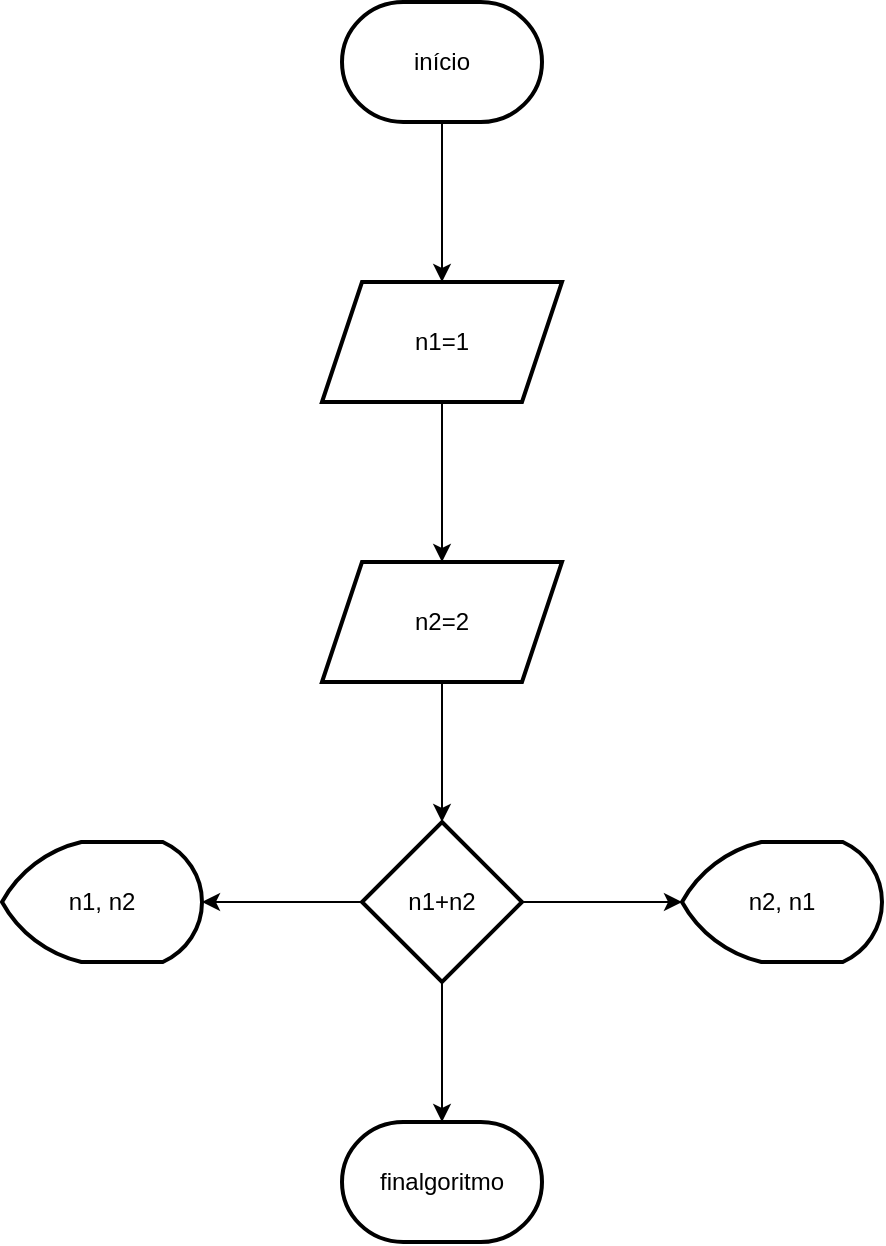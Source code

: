 <mxfile version="24.7.6" pages="5">
  <diagram id="C5RBs43oDa-KdzZeNtuy" name="Page-1">
    <mxGraphModel dx="880" dy="506" grid="1" gridSize="10" guides="1" tooltips="1" connect="1" arrows="1" fold="1" page="1" pageScale="1" pageWidth="827" pageHeight="1169" math="0" shadow="0">
      <root>
        <mxCell id="WIyWlLk6GJQsqaUBKTNV-0" />
        <mxCell id="WIyWlLk6GJQsqaUBKTNV-1" parent="WIyWlLk6GJQsqaUBKTNV-0" />
        <mxCell id="yxL2poeIipm9ygX3MbpQ-2" value="" style="edgeStyle=orthogonalEdgeStyle;rounded=0;orthogonalLoop=1;jettySize=auto;html=1;" edge="1" parent="WIyWlLk6GJQsqaUBKTNV-1" source="yxL2poeIipm9ygX3MbpQ-0" target="yxL2poeIipm9ygX3MbpQ-1">
          <mxGeometry relative="1" as="geometry" />
        </mxCell>
        <mxCell id="yxL2poeIipm9ygX3MbpQ-0" value="&lt;font style=&quot;vertical-align: inherit;&quot;&gt;&lt;font style=&quot;vertical-align: inherit;&quot;&gt;início&lt;/font&gt;&lt;/font&gt;" style="strokeWidth=2;html=1;shape=mxgraph.flowchart.terminator;whiteSpace=wrap;" vertex="1" parent="WIyWlLk6GJQsqaUBKTNV-1">
          <mxGeometry x="360" y="230" width="100" height="60" as="geometry" />
        </mxCell>
        <mxCell id="yxL2poeIipm9ygX3MbpQ-4" value="" style="edgeStyle=orthogonalEdgeStyle;rounded=0;orthogonalLoop=1;jettySize=auto;html=1;" edge="1" parent="WIyWlLk6GJQsqaUBKTNV-1" source="yxL2poeIipm9ygX3MbpQ-1" target="yxL2poeIipm9ygX3MbpQ-3">
          <mxGeometry relative="1" as="geometry" />
        </mxCell>
        <mxCell id="yxL2poeIipm9ygX3MbpQ-1" value="&lt;font style=&quot;vertical-align: inherit;&quot;&gt;&lt;font style=&quot;vertical-align: inherit;&quot;&gt;n1=1&lt;/font&gt;&lt;/font&gt;" style="shape=parallelogram;perimeter=parallelogramPerimeter;whiteSpace=wrap;html=1;fixedSize=1;strokeWidth=2;" vertex="1" parent="WIyWlLk6GJQsqaUBKTNV-1">
          <mxGeometry x="350" y="370" width="120" height="60" as="geometry" />
        </mxCell>
        <mxCell id="yxL2poeIipm9ygX3MbpQ-6" value="" style="edgeStyle=orthogonalEdgeStyle;rounded=0;orthogonalLoop=1;jettySize=auto;html=1;" edge="1" parent="WIyWlLk6GJQsqaUBKTNV-1" source="yxL2poeIipm9ygX3MbpQ-3" target="yxL2poeIipm9ygX3MbpQ-5">
          <mxGeometry relative="1" as="geometry" />
        </mxCell>
        <mxCell id="yxL2poeIipm9ygX3MbpQ-3" value="&lt;font style=&quot;vertical-align: inherit;&quot;&gt;&lt;font style=&quot;vertical-align: inherit;&quot;&gt;&lt;font style=&quot;vertical-align: inherit;&quot;&gt;&lt;font style=&quot;vertical-align: inherit;&quot;&gt;n2=2&lt;/font&gt;&lt;/font&gt;&lt;/font&gt;&lt;/font&gt;" style="shape=parallelogram;perimeter=parallelogramPerimeter;whiteSpace=wrap;html=1;fixedSize=1;strokeWidth=2;" vertex="1" parent="WIyWlLk6GJQsqaUBKTNV-1">
          <mxGeometry x="350" y="510" width="120" height="60" as="geometry" />
        </mxCell>
        <mxCell id="yxL2poeIipm9ygX3MbpQ-8" style="edgeStyle=orthogonalEdgeStyle;rounded=0;orthogonalLoop=1;jettySize=auto;html=1;exitX=0;exitY=0.5;exitDx=0;exitDy=0;" edge="1" parent="WIyWlLk6GJQsqaUBKTNV-1" source="yxL2poeIipm9ygX3MbpQ-5" target="yxL2poeIipm9ygX3MbpQ-7">
          <mxGeometry relative="1" as="geometry" />
        </mxCell>
        <mxCell id="yxL2poeIipm9ygX3MbpQ-12" style="edgeStyle=orthogonalEdgeStyle;rounded=0;orthogonalLoop=1;jettySize=auto;html=1;exitX=0.5;exitY=1;exitDx=0;exitDy=0;" edge="1" parent="WIyWlLk6GJQsqaUBKTNV-1" source="yxL2poeIipm9ygX3MbpQ-5" target="yxL2poeIipm9ygX3MbpQ-11">
          <mxGeometry relative="1" as="geometry" />
        </mxCell>
        <mxCell id="yxL2poeIipm9ygX3MbpQ-5" value="&lt;font style=&quot;vertical-align: inherit;&quot;&gt;&lt;font style=&quot;vertical-align: inherit;&quot;&gt;n1+n2&lt;/font&gt;&lt;/font&gt;" style="rhombus;whiteSpace=wrap;html=1;strokeWidth=2;" vertex="1" parent="WIyWlLk6GJQsqaUBKTNV-1">
          <mxGeometry x="370" y="640" width="80" height="80" as="geometry" />
        </mxCell>
        <mxCell id="yxL2poeIipm9ygX3MbpQ-7" value="&lt;font style=&quot;vertical-align: inherit;&quot;&gt;&lt;font style=&quot;vertical-align: inherit;&quot;&gt;n1, n2&lt;/font&gt;&lt;/font&gt;" style="strokeWidth=2;html=1;shape=mxgraph.flowchart.display;whiteSpace=wrap;" vertex="1" parent="WIyWlLk6GJQsqaUBKTNV-1">
          <mxGeometry x="190" y="650" width="100" height="60" as="geometry" />
        </mxCell>
        <mxCell id="yxL2poeIipm9ygX3MbpQ-9" value="&lt;font style=&quot;vertical-align: inherit;&quot;&gt;&lt;font style=&quot;vertical-align: inherit;&quot;&gt;n2, n1&lt;/font&gt;&lt;/font&gt;" style="strokeWidth=2;html=1;shape=mxgraph.flowchart.display;whiteSpace=wrap;" vertex="1" parent="WIyWlLk6GJQsqaUBKTNV-1">
          <mxGeometry x="530" y="650" width="100" height="60" as="geometry" />
        </mxCell>
        <mxCell id="yxL2poeIipm9ygX3MbpQ-10" style="edgeStyle=orthogonalEdgeStyle;rounded=0;orthogonalLoop=1;jettySize=auto;html=1;exitX=1;exitY=0.5;exitDx=0;exitDy=0;entryX=0;entryY=0.5;entryDx=0;entryDy=0;entryPerimeter=0;" edge="1" parent="WIyWlLk6GJQsqaUBKTNV-1" source="yxL2poeIipm9ygX3MbpQ-5" target="yxL2poeIipm9ygX3MbpQ-9">
          <mxGeometry relative="1" as="geometry" />
        </mxCell>
        <mxCell id="yxL2poeIipm9ygX3MbpQ-11" value="&lt;font style=&quot;vertical-align: inherit;&quot;&gt;&lt;font style=&quot;vertical-align: inherit;&quot;&gt;finalgoritmo&lt;/font&gt;&lt;/font&gt;" style="strokeWidth=2;html=1;shape=mxgraph.flowchart.terminator;whiteSpace=wrap;" vertex="1" parent="WIyWlLk6GJQsqaUBKTNV-1">
          <mxGeometry x="360" y="790" width="100" height="60" as="geometry" />
        </mxCell>
      </root>
    </mxGraphModel>
  </diagram>
  <diagram id="B5HeySGw2GYvPykJS7FT" name="Page-2">
    <mxGraphModel dx="880" dy="506" grid="1" gridSize="10" guides="1" tooltips="1" connect="1" arrows="1" fold="1" page="1" pageScale="1" pageWidth="850" pageHeight="1100" math="0" shadow="0">
      <root>
        <mxCell id="0" />
        <mxCell id="1" parent="0" />
      </root>
    </mxGraphModel>
  </diagram>
  <diagram id="SpALdtVK8qqv56tYsW1y" name="Page-3">
    <mxGraphModel dx="880" dy="506" grid="1" gridSize="10" guides="1" tooltips="1" connect="1" arrows="1" fold="1" page="1" pageScale="1" pageWidth="850" pageHeight="1100" math="0" shadow="0">
      <root>
        <mxCell id="0" />
        <mxCell id="1" parent="0" />
        <mxCell id="aPD2CNv3WCLXltPuaW9t-1" value="" style="edgeStyle=orthogonalEdgeStyle;rounded=0;orthogonalLoop=1;jettySize=auto;html=1;" edge="1" parent="1" source="aPD2CNv3WCLXltPuaW9t-2" target="aPD2CNv3WCLXltPuaW9t-4">
          <mxGeometry relative="1" as="geometry" />
        </mxCell>
        <mxCell id="aPD2CNv3WCLXltPuaW9t-2" value="&lt;font style=&quot;vertical-align: inherit;&quot;&gt;&lt;font style=&quot;vertical-align: inherit;&quot;&gt;início&lt;/font&gt;&lt;/font&gt;" style="strokeWidth=2;html=1;shape=mxgraph.flowchart.terminator;whiteSpace=wrap;" vertex="1" parent="1">
          <mxGeometry x="360" y="230" width="100" height="60" as="geometry" />
        </mxCell>
        <mxCell id="aPD2CNv3WCLXltPuaW9t-3" value="" style="edgeStyle=orthogonalEdgeStyle;rounded=0;orthogonalLoop=1;jettySize=auto;html=1;" edge="1" parent="1" source="aPD2CNv3WCLXltPuaW9t-4" target="aPD2CNv3WCLXltPuaW9t-6">
          <mxGeometry relative="1" as="geometry" />
        </mxCell>
        <mxCell id="aPD2CNv3WCLXltPuaW9t-4" value="&lt;font style=&quot;vertical-align: inherit;&quot;&gt;&lt;font style=&quot;vertical-align: inherit;&quot;&gt;n=190&lt;/font&gt;&lt;/font&gt;" style="shape=parallelogram;perimeter=parallelogramPerimeter;whiteSpace=wrap;html=1;fixedSize=1;strokeWidth=2;" vertex="1" parent="1">
          <mxGeometry x="350" y="370" width="120" height="60" as="geometry" />
        </mxCell>
        <mxCell id="aPD2CNv3WCLXltPuaW9t-5" value="" style="edgeStyle=orthogonalEdgeStyle;rounded=0;orthogonalLoop=1;jettySize=auto;html=1;" edge="1" parent="1" source="aPD2CNv3WCLXltPuaW9t-6" target="aPD2CNv3WCLXltPuaW9t-8">
          <mxGeometry relative="1" as="geometry" />
        </mxCell>
        <mxCell id="aPD2CNv3WCLXltPuaW9t-6" value="&lt;font style=&quot;vertical-align: inherit;&quot;&gt;&lt;font style=&quot;vertical-align: inherit;&quot;&gt;&lt;font style=&quot;vertical-align: inherit;&quot;&gt;&lt;font style=&quot;vertical-align: inherit;&quot;&gt;n2=2&lt;/font&gt;&lt;/font&gt;&lt;/font&gt;&lt;/font&gt;" style="shape=parallelogram;perimeter=parallelogramPerimeter;whiteSpace=wrap;html=1;fixedSize=1;strokeWidth=2;" vertex="1" parent="1">
          <mxGeometry x="350" y="510" width="120" height="60" as="geometry" />
        </mxCell>
        <mxCell id="aPD2CNv3WCLXltPuaW9t-7" style="edgeStyle=orthogonalEdgeStyle;rounded=0;orthogonalLoop=1;jettySize=auto;html=1;exitX=0.5;exitY=1;exitDx=0;exitDy=0;" edge="1" parent="1" source="aPD2CNv3WCLXltPuaW9t-8" target="aPD2CNv3WCLXltPuaW9t-11">
          <mxGeometry relative="1" as="geometry" />
        </mxCell>
        <mxCell id="aPD2CNv3WCLXltPuaW9t-8" value="&lt;font style=&quot;vertical-align: inherit;&quot;&gt;&lt;font style=&quot;vertical-align: inherit;&quot;&gt;n1+n2&amp;lt;20&lt;/font&gt;&lt;/font&gt;" style="rhombus;whiteSpace=wrap;html=1;strokeWidth=2;" vertex="1" parent="1">
          <mxGeometry x="370" y="640" width="80" height="80" as="geometry" />
        </mxCell>
        <mxCell id="aPD2CNv3WCLXltPuaW9t-9" value="&lt;font style=&quot;vertical-align: inherit;&quot;&gt;&lt;font style=&quot;vertical-align: inherit;&quot;&gt;n2, n1&lt;/font&gt;&lt;/font&gt;" style="strokeWidth=2;html=1;shape=mxgraph.flowchart.display;whiteSpace=wrap;" vertex="1" parent="1">
          <mxGeometry x="530" y="650" width="100" height="60" as="geometry" />
        </mxCell>
        <mxCell id="aPD2CNv3WCLXltPuaW9t-10" style="edgeStyle=orthogonalEdgeStyle;rounded=0;orthogonalLoop=1;jettySize=auto;html=1;exitX=1;exitY=0.5;exitDx=0;exitDy=0;entryX=0;entryY=0.5;entryDx=0;entryDy=0;entryPerimeter=0;" edge="1" parent="1" source="aPD2CNv3WCLXltPuaW9t-8" target="aPD2CNv3WCLXltPuaW9t-9">
          <mxGeometry relative="1" as="geometry" />
        </mxCell>
        <mxCell id="aPD2CNv3WCLXltPuaW9t-11" value="&lt;font style=&quot;vertical-align: inherit;&quot;&gt;&lt;font style=&quot;vertical-align: inherit;&quot;&gt;finalgoritmo&lt;/font&gt;&lt;/font&gt;" style="strokeWidth=2;html=1;shape=mxgraph.flowchart.terminator;whiteSpace=wrap;" vertex="1" parent="1">
          <mxGeometry x="360" y="790" width="100" height="60" as="geometry" />
        </mxCell>
        <mxCell id="aPD2CNv3WCLXltPuaW9t-12" style="edgeStyle=orthogonalEdgeStyle;rounded=0;orthogonalLoop=1;jettySize=auto;html=1;exitX=0.5;exitY=1;exitDx=0;exitDy=0;exitPerimeter=0;entryX=1;entryY=0.5;entryDx=0;entryDy=0;entryPerimeter=0;" edge="1" parent="1" source="aPD2CNv3WCLXltPuaW9t-9" target="aPD2CNv3WCLXltPuaW9t-11">
          <mxGeometry relative="1" as="geometry" />
        </mxCell>
      </root>
    </mxGraphModel>
  </diagram>
  <diagram id="xjHbt2aWxVz6MUvffcOL" name="Page-4">
    <mxGraphModel dx="880" dy="506" grid="1" gridSize="10" guides="1" tooltips="1" connect="1" arrows="1" fold="1" page="1" pageScale="1" pageWidth="850" pageHeight="1100" math="0" shadow="0">
      <root>
        <mxCell id="0" />
        <mxCell id="1" parent="0" />
      </root>
    </mxGraphModel>
  </diagram>
  <diagram id="4HxoyWR-YGNeIQFnQ2va" name="Page-5">
    <mxGraphModel dx="880" dy="506" grid="1" gridSize="10" guides="1" tooltips="1" connect="1" arrows="1" fold="1" page="1" pageScale="1" pageWidth="850" pageHeight="1100" math="0" shadow="0">
      <root>
        <mxCell id="0" />
        <mxCell id="1" parent="0" />
        <mxCell id="Op-pPFQB5whOOOmS9Qe7-1" value="" style="edgeStyle=orthogonalEdgeStyle;rounded=0;orthogonalLoop=1;jettySize=auto;html=1;" edge="1" parent="1" source="Op-pPFQB5whOOOmS9Qe7-2" target="Op-pPFQB5whOOOmS9Qe7-4">
          <mxGeometry relative="1" as="geometry" />
        </mxCell>
        <mxCell id="Op-pPFQB5whOOOmS9Qe7-2" value="&lt;font style=&quot;vertical-align: inherit;&quot;&gt;&lt;font style=&quot;vertical-align: inherit;&quot;&gt;início&lt;/font&gt;&lt;/font&gt;" style="strokeWidth=2;html=1;shape=mxgraph.flowchart.terminator;whiteSpace=wrap;" vertex="1" parent="1">
          <mxGeometry x="360" y="230" width="100" height="60" as="geometry" />
        </mxCell>
        <mxCell id="Op-pPFQB5whOOOmS9Qe7-3" value="" style="edgeStyle=orthogonalEdgeStyle;rounded=0;orthogonalLoop=1;jettySize=auto;html=1;" edge="1" parent="1" source="Op-pPFQB5whOOOmS9Qe7-4" target="Op-pPFQB5whOOOmS9Qe7-6">
          <mxGeometry relative="1" as="geometry" />
        </mxCell>
        <mxCell id="Op-pPFQB5whOOOmS9Qe7-4" value="&lt;font style=&quot;vertical-align: inherit;&quot;&gt;&lt;font style=&quot;vertical-align: inherit;&quot;&gt;n=190&lt;/font&gt;&lt;/font&gt;" style="shape=parallelogram;perimeter=parallelogramPerimeter;whiteSpace=wrap;html=1;fixedSize=1;strokeWidth=2;" vertex="1" parent="1">
          <mxGeometry x="350" y="370" width="120" height="60" as="geometry" />
        </mxCell>
        <mxCell id="Op-pPFQB5whOOOmS9Qe7-5" value="" style="edgeStyle=orthogonalEdgeStyle;rounded=0;orthogonalLoop=1;jettySize=auto;html=1;" edge="1" parent="1" source="Op-pPFQB5whOOOmS9Qe7-6" target="Op-pPFQB5whOOOmS9Qe7-8">
          <mxGeometry relative="1" as="geometry" />
        </mxCell>
        <mxCell id="Op-pPFQB5whOOOmS9Qe7-6" value="&lt;font style=&quot;vertical-align: inherit;&quot;&gt;&lt;font style=&quot;vertical-align: inherit;&quot;&gt;&lt;font style=&quot;vertical-align: inherit;&quot;&gt;&lt;font style=&quot;vertical-align: inherit;&quot;&gt;n2=2&lt;/font&gt;&lt;/font&gt;&lt;/font&gt;&lt;/font&gt;" style="shape=parallelogram;perimeter=parallelogramPerimeter;whiteSpace=wrap;html=1;fixedSize=1;strokeWidth=2;" vertex="1" parent="1">
          <mxGeometry x="350" y="510" width="120" height="60" as="geometry" />
        </mxCell>
        <mxCell id="Op-pPFQB5whOOOmS9Qe7-7" style="edgeStyle=orthogonalEdgeStyle;rounded=0;orthogonalLoop=1;jettySize=auto;html=1;exitX=0.5;exitY=1;exitDx=0;exitDy=0;" edge="1" parent="1" source="Op-pPFQB5whOOOmS9Qe7-8" target="Op-pPFQB5whOOOmS9Qe7-11">
          <mxGeometry relative="1" as="geometry" />
        </mxCell>
        <mxCell id="Op-pPFQB5whOOOmS9Qe7-8" value="&lt;font style=&quot;vertical-align: inherit;&quot;&gt;&lt;font style=&quot;vertical-align: inherit;&quot;&gt;n1+n2&amp;lt;20&lt;/font&gt;&lt;/font&gt;" style="rhombus;whiteSpace=wrap;html=1;strokeWidth=2;" vertex="1" parent="1">
          <mxGeometry x="370" y="640" width="80" height="80" as="geometry" />
        </mxCell>
        <mxCell id="Op-pPFQB5whOOOmS9Qe7-9" value="&lt;font style=&quot;vertical-align: inherit;&quot;&gt;&lt;font style=&quot;vertical-align: inherit;&quot;&gt;n2, n1&lt;/font&gt;&lt;/font&gt;" style="strokeWidth=2;html=1;shape=mxgraph.flowchart.display;whiteSpace=wrap;" vertex="1" parent="1">
          <mxGeometry x="530" y="650" width="100" height="60" as="geometry" />
        </mxCell>
        <mxCell id="Op-pPFQB5whOOOmS9Qe7-10" style="edgeStyle=orthogonalEdgeStyle;rounded=0;orthogonalLoop=1;jettySize=auto;html=1;exitX=1;exitY=0.5;exitDx=0;exitDy=0;entryX=0;entryY=0.5;entryDx=0;entryDy=0;entryPerimeter=0;" edge="1" parent="1" source="Op-pPFQB5whOOOmS9Qe7-8" target="Op-pPFQB5whOOOmS9Qe7-9">
          <mxGeometry relative="1" as="geometry" />
        </mxCell>
        <mxCell id="Op-pPFQB5whOOOmS9Qe7-11" value="&lt;font style=&quot;vertical-align: inherit;&quot;&gt;&lt;font style=&quot;vertical-align: inherit;&quot;&gt;finalgoritmo&lt;/font&gt;&lt;/font&gt;" style="strokeWidth=2;html=1;shape=mxgraph.flowchart.terminator;whiteSpace=wrap;" vertex="1" parent="1">
          <mxGeometry x="360" y="790" width="100" height="60" as="geometry" />
        </mxCell>
        <mxCell id="Op-pPFQB5whOOOmS9Qe7-12" style="edgeStyle=orthogonalEdgeStyle;rounded=0;orthogonalLoop=1;jettySize=auto;html=1;exitX=0.5;exitY=1;exitDx=0;exitDy=0;exitPerimeter=0;entryX=1;entryY=0.5;entryDx=0;entryDy=0;entryPerimeter=0;" edge="1" parent="1" source="Op-pPFQB5whOOOmS9Qe7-9" target="Op-pPFQB5whOOOmS9Qe7-11">
          <mxGeometry relative="1" as="geometry" />
        </mxCell>
      </root>
    </mxGraphModel>
  </diagram>
</mxfile>
